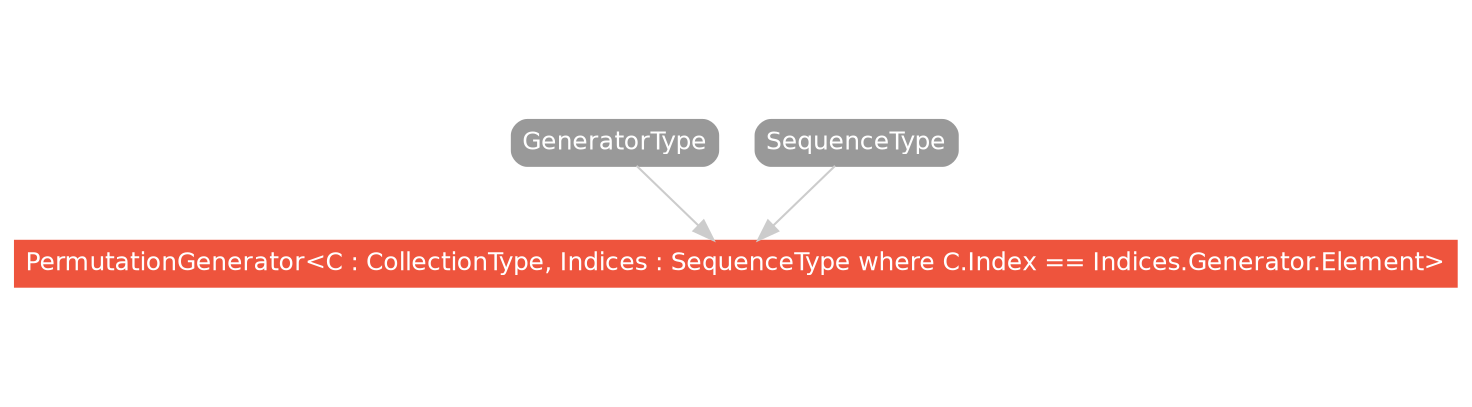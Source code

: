strict digraph "PermutationGenerator<C : CollectionType, Indices : SequenceType where C.Index == Indices.Generator.Element> - Type Hierarchy - SwiftDoc.org" {
    pad="0.1,0.8"
    node [shape=box, style="filled,rounded", color="#999999", fillcolor="#999999", fontcolor=white, fontname=Helvetica, fontnames="Helvetica,sansserif", fontsize=12, margin="0.07,0.05", height="0.3"]
    edge [color="#cccccc"]
    "GeneratorType" [URL="/protocol/GeneratorType/"]
    "PermutationGenerator<C : CollectionType, Indices : SequenceType where C.Index == Indices.Generator.Element>" [URL="/type/PermutationGenerator/", style="filled", fillcolor="#ee543d", color="#ee543d"]
    "SequenceType" [URL="/protocol/SequenceType/"]    "GeneratorType" -> "PermutationGenerator<C : CollectionType, Indices : SequenceType where C.Index == Indices.Generator.Element>"
    "SequenceType" -> "PermutationGenerator<C : CollectionType, Indices : SequenceType where C.Index == Indices.Generator.Element>"
    subgraph Types {
        rank = max; "PermutationGenerator<C : CollectionType, Indices : SequenceType where C.Index == Indices.Generator.Element>";
    }
}